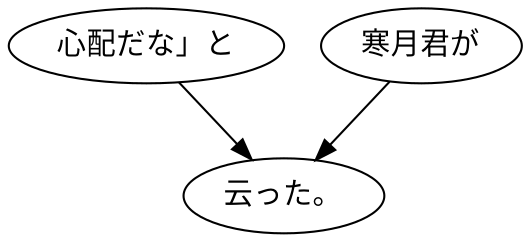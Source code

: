 digraph graph8779 {
	node0 [label="心配だな」と"];
	node1 [label="寒月君が"];
	node2 [label="云った。"];
	node0 -> node2;
	node1 -> node2;
}
